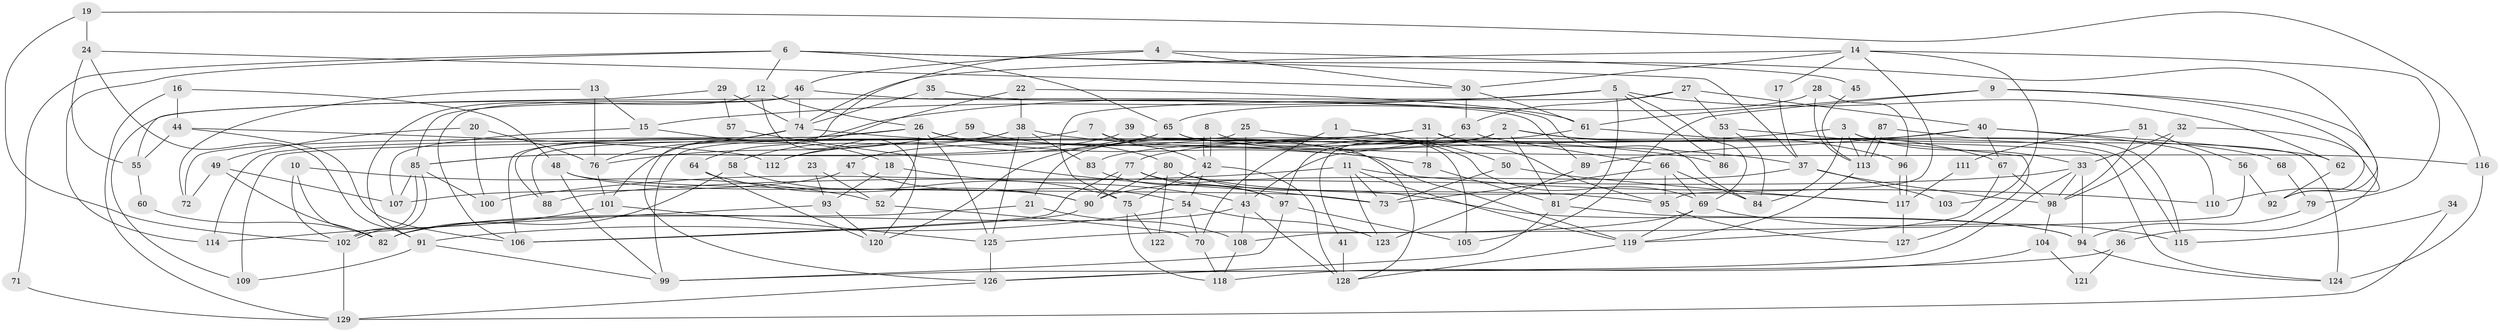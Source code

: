 // coarse degree distribution, {3: 0.13924050632911392, 10: 0.0379746835443038, 7: 0.11392405063291139, 4: 0.12658227848101267, 6: 0.16455696202531644, 5: 0.22784810126582278, 9: 0.02531645569620253, 2: 0.11392405063291139, 8: 0.05063291139240506}
// Generated by graph-tools (version 1.1) at 2025/52/02/27/25 19:52:03]
// undirected, 129 vertices, 258 edges
graph export_dot {
graph [start="1"]
  node [color=gray90,style=filled];
  1;
  2;
  3;
  4;
  5;
  6;
  7;
  8;
  9;
  10;
  11;
  12;
  13;
  14;
  15;
  16;
  17;
  18;
  19;
  20;
  21;
  22;
  23;
  24;
  25;
  26;
  27;
  28;
  29;
  30;
  31;
  32;
  33;
  34;
  35;
  36;
  37;
  38;
  39;
  40;
  41;
  42;
  43;
  44;
  45;
  46;
  47;
  48;
  49;
  50;
  51;
  52;
  53;
  54;
  55;
  56;
  57;
  58;
  59;
  60;
  61;
  62;
  63;
  64;
  65;
  66;
  67;
  68;
  69;
  70;
  71;
  72;
  73;
  74;
  75;
  76;
  77;
  78;
  79;
  80;
  81;
  82;
  83;
  84;
  85;
  86;
  87;
  88;
  89;
  90;
  91;
  92;
  93;
  94;
  95;
  96;
  97;
  98;
  99;
  100;
  101;
  102;
  103;
  104;
  105;
  106;
  107;
  108;
  109;
  110;
  111;
  112;
  113;
  114;
  115;
  116;
  117;
  118;
  119;
  120;
  121;
  122;
  123;
  124;
  125;
  126;
  127;
  128;
  129;
  1 -- 50;
  1 -- 70;
  2 -- 97;
  2 -- 81;
  2 -- 21;
  2 -- 41;
  2 -- 47;
  2 -- 68;
  2 -- 96;
  3 -- 84;
  3 -- 113;
  3 -- 33;
  3 -- 77;
  3 -- 124;
  4 -- 126;
  4 -- 46;
  4 -- 30;
  4 -- 45;
  5 -- 69;
  5 -- 81;
  5 -- 15;
  5 -- 62;
  5 -- 86;
  5 -- 101;
  5 -- 109;
  6 -- 37;
  6 -- 12;
  6 -- 65;
  6 -- 71;
  6 -- 92;
  6 -- 114;
  7 -- 114;
  7 -- 128;
  7 -- 42;
  8 -- 42;
  8 -- 42;
  8 -- 69;
  9 -- 61;
  9 -- 105;
  9 -- 36;
  9 -- 110;
  10 -- 82;
  10 -- 102;
  10 -- 52;
  11 -- 123;
  11 -- 110;
  11 -- 73;
  11 -- 100;
  11 -- 119;
  12 -- 26;
  12 -- 91;
  12 -- 120;
  13 -- 72;
  13 -- 15;
  13 -- 76;
  14 -- 74;
  14 -- 95;
  14 -- 17;
  14 -- 30;
  14 -- 79;
  14 -- 103;
  15 -- 18;
  15 -- 107;
  16 -- 48;
  16 -- 44;
  16 -- 129;
  17 -- 37;
  18 -- 43;
  18 -- 93;
  19 -- 24;
  19 -- 102;
  19 -- 116;
  20 -- 76;
  20 -- 49;
  20 -- 100;
  21 -- 108;
  21 -- 82;
  22 -- 61;
  22 -- 38;
  22 -- 64;
  23 -- 52;
  23 -- 93;
  24 -- 91;
  24 -- 30;
  24 -- 55;
  25 -- 88;
  25 -- 37;
  25 -- 43;
  26 -- 125;
  26 -- 80;
  26 -- 52;
  26 -- 72;
  26 -- 78;
  26 -- 88;
  27 -- 63;
  27 -- 40;
  27 -- 53;
  27 -- 75;
  28 -- 65;
  28 -- 96;
  28 -- 113;
  29 -- 74;
  29 -- 55;
  29 -- 57;
  30 -- 61;
  30 -- 63;
  31 -- 95;
  31 -- 109;
  31 -- 78;
  31 -- 112;
  31 -- 115;
  32 -- 98;
  32 -- 33;
  32 -- 92;
  33 -- 99;
  33 -- 88;
  33 -- 94;
  33 -- 98;
  34 -- 115;
  34 -- 129;
  35 -- 74;
  35 -- 84;
  36 -- 126;
  36 -- 121;
  37 -- 98;
  37 -- 90;
  37 -- 103;
  38 -- 58;
  38 -- 99;
  38 -- 83;
  38 -- 86;
  38 -- 125;
  39 -- 124;
  39 -- 85;
  40 -- 62;
  40 -- 43;
  40 -- 67;
  40 -- 89;
  40 -- 110;
  41 -- 128;
  42 -- 54;
  42 -- 75;
  42 -- 128;
  43 -- 128;
  43 -- 82;
  43 -- 108;
  44 -- 106;
  44 -- 112;
  44 -- 55;
  45 -- 113;
  46 -- 85;
  46 -- 74;
  46 -- 89;
  46 -- 106;
  47 -- 107;
  47 -- 54;
  48 -- 90;
  48 -- 73;
  48 -- 99;
  49 -- 82;
  49 -- 107;
  49 -- 72;
  50 -- 117;
  50 -- 73;
  51 -- 56;
  51 -- 98;
  51 -- 111;
  52 -- 70;
  53 -- 86;
  53 -- 84;
  53 -- 127;
  54 -- 70;
  54 -- 91;
  54 -- 123;
  55 -- 60;
  56 -- 108;
  56 -- 92;
  57 -- 73;
  58 -- 75;
  58 -- 82;
  59 -- 76;
  59 -- 119;
  60 -- 82;
  61 -- 67;
  61 -- 83;
  62 -- 92;
  63 -- 120;
  63 -- 66;
  64 -- 90;
  64 -- 120;
  65 -- 85;
  65 -- 105;
  65 -- 112;
  65 -- 116;
  66 -- 69;
  66 -- 73;
  66 -- 84;
  66 -- 95;
  67 -- 119;
  67 -- 98;
  68 -- 79;
  69 -- 125;
  69 -- 119;
  69 -- 115;
  70 -- 118;
  71 -- 129;
  74 -- 106;
  74 -- 78;
  74 -- 76;
  75 -- 118;
  75 -- 122;
  76 -- 101;
  77 -- 106;
  77 -- 90;
  77 -- 95;
  77 -- 97;
  78 -- 81;
  79 -- 94;
  80 -- 117;
  80 -- 94;
  80 -- 90;
  80 -- 122;
  81 -- 94;
  81 -- 126;
  83 -- 97;
  85 -- 102;
  85 -- 102;
  85 -- 100;
  85 -- 107;
  87 -- 115;
  87 -- 113;
  87 -- 113;
  89 -- 123;
  90 -- 106;
  91 -- 99;
  91 -- 109;
  93 -- 120;
  93 -- 102;
  94 -- 124;
  95 -- 127;
  96 -- 117;
  96 -- 117;
  97 -- 99;
  97 -- 105;
  98 -- 104;
  101 -- 114;
  101 -- 125;
  102 -- 129;
  104 -- 118;
  104 -- 121;
  108 -- 118;
  111 -- 117;
  113 -- 119;
  116 -- 124;
  117 -- 127;
  119 -- 128;
  125 -- 126;
  126 -- 129;
}
